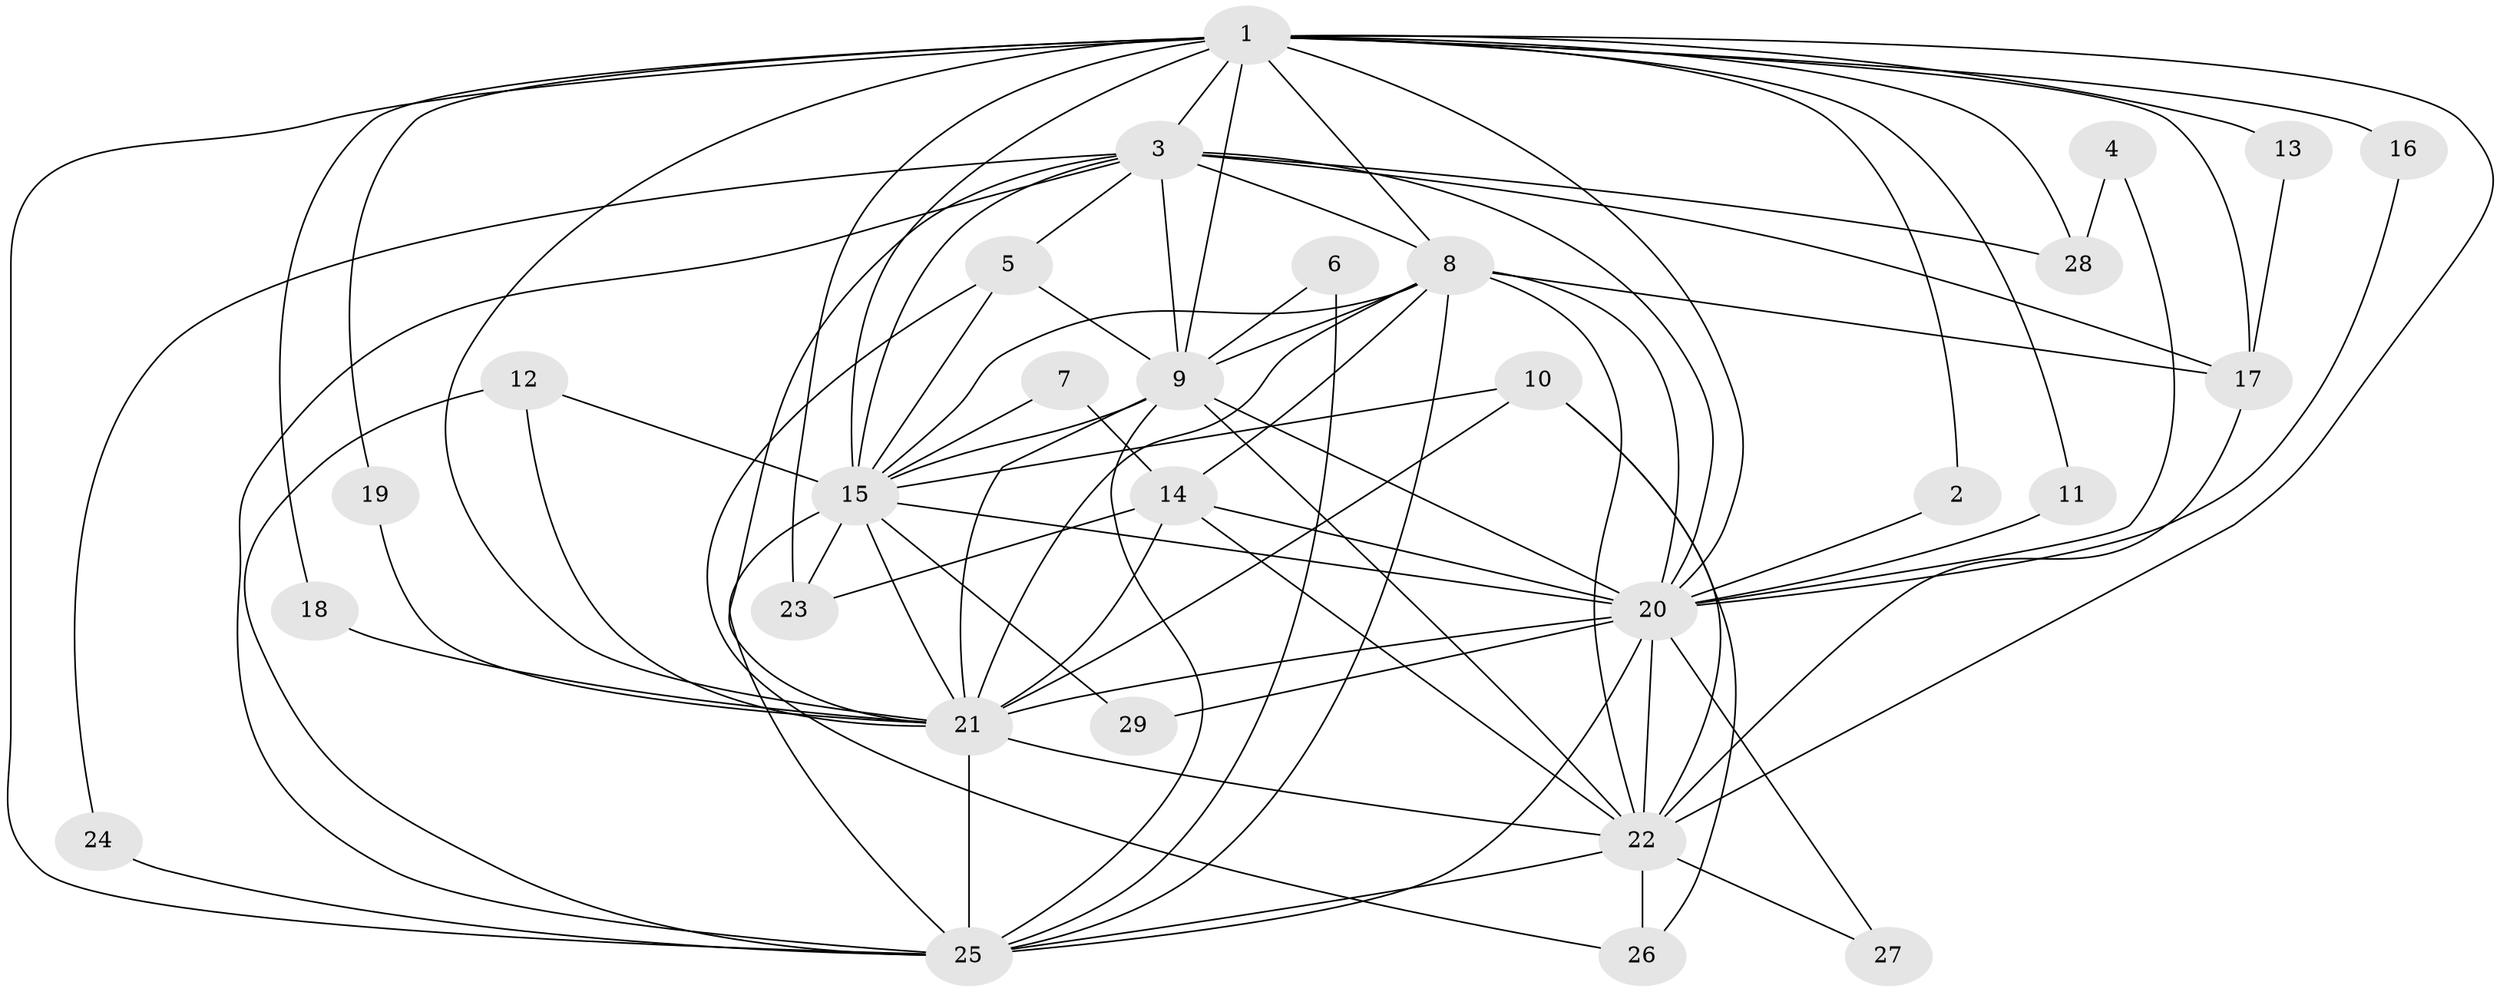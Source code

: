 // original degree distribution, {15: 0.06896551724137931, 19: 0.017241379310344827, 12: 0.017241379310344827, 13: 0.034482758620689655, 14: 0.017241379310344827, 18: 0.017241379310344827, 4: 0.1206896551724138, 8: 0.017241379310344827, 3: 0.1724137931034483, 2: 0.4827586206896552, 5: 0.017241379310344827, 6: 0.017241379310344827}
// Generated by graph-tools (version 1.1) at 2025/25/03/09/25 03:25:40]
// undirected, 29 vertices, 83 edges
graph export_dot {
graph [start="1"]
  node [color=gray90,style=filled];
  1;
  2;
  3;
  4;
  5;
  6;
  7;
  8;
  9;
  10;
  11;
  12;
  13;
  14;
  15;
  16;
  17;
  18;
  19;
  20;
  21;
  22;
  23;
  24;
  25;
  26;
  27;
  28;
  29;
  1 -- 2 [weight=1.0];
  1 -- 3 [weight=3.0];
  1 -- 8 [weight=2.0];
  1 -- 9 [weight=2.0];
  1 -- 11 [weight=1.0];
  1 -- 13 [weight=2.0];
  1 -- 15 [weight=6.0];
  1 -- 16 [weight=1.0];
  1 -- 17 [weight=2.0];
  1 -- 18 [weight=1.0];
  1 -- 19 [weight=1.0];
  1 -- 20 [weight=4.0];
  1 -- 21 [weight=2.0];
  1 -- 22 [weight=1.0];
  1 -- 23 [weight=1.0];
  1 -- 25 [weight=2.0];
  1 -- 28 [weight=2.0];
  2 -- 20 [weight=1.0];
  3 -- 5 [weight=1.0];
  3 -- 8 [weight=1.0];
  3 -- 9 [weight=1.0];
  3 -- 15 [weight=1.0];
  3 -- 17 [weight=1.0];
  3 -- 20 [weight=2.0];
  3 -- 21 [weight=1.0];
  3 -- 24 [weight=1.0];
  3 -- 25 [weight=1.0];
  3 -- 28 [weight=1.0];
  4 -- 20 [weight=1.0];
  4 -- 28 [weight=1.0];
  5 -- 9 [weight=1.0];
  5 -- 15 [weight=1.0];
  5 -- 26 [weight=1.0];
  6 -- 9 [weight=1.0];
  6 -- 25 [weight=1.0];
  7 -- 14 [weight=1.0];
  7 -- 15 [weight=1.0];
  8 -- 9 [weight=1.0];
  8 -- 14 [weight=1.0];
  8 -- 15 [weight=1.0];
  8 -- 17 [weight=1.0];
  8 -- 20 [weight=3.0];
  8 -- 21 [weight=1.0];
  8 -- 22 [weight=1.0];
  8 -- 25 [weight=1.0];
  9 -- 15 [weight=1.0];
  9 -- 20 [weight=2.0];
  9 -- 21 [weight=1.0];
  9 -- 22 [weight=1.0];
  9 -- 25 [weight=1.0];
  10 -- 15 [weight=1.0];
  10 -- 21 [weight=2.0];
  10 -- 22 [weight=1.0];
  10 -- 26 [weight=1.0];
  11 -- 20 [weight=1.0];
  12 -- 15 [weight=1.0];
  12 -- 21 [weight=1.0];
  12 -- 25 [weight=1.0];
  13 -- 17 [weight=1.0];
  14 -- 20 [weight=1.0];
  14 -- 21 [weight=2.0];
  14 -- 22 [weight=1.0];
  14 -- 23 [weight=1.0];
  15 -- 20 [weight=3.0];
  15 -- 21 [weight=1.0];
  15 -- 23 [weight=1.0];
  15 -- 25 [weight=1.0];
  15 -- 29 [weight=1.0];
  16 -- 20 [weight=1.0];
  17 -- 22 [weight=1.0];
  18 -- 21 [weight=1.0];
  19 -- 21 [weight=1.0];
  20 -- 21 [weight=2.0];
  20 -- 22 [weight=1.0];
  20 -- 25 [weight=2.0];
  20 -- 27 [weight=1.0];
  20 -- 29 [weight=1.0];
  21 -- 22 [weight=1.0];
  21 -- 25 [weight=2.0];
  22 -- 25 [weight=1.0];
  22 -- 26 [weight=1.0];
  22 -- 27 [weight=1.0];
  24 -- 25 [weight=1.0];
}
